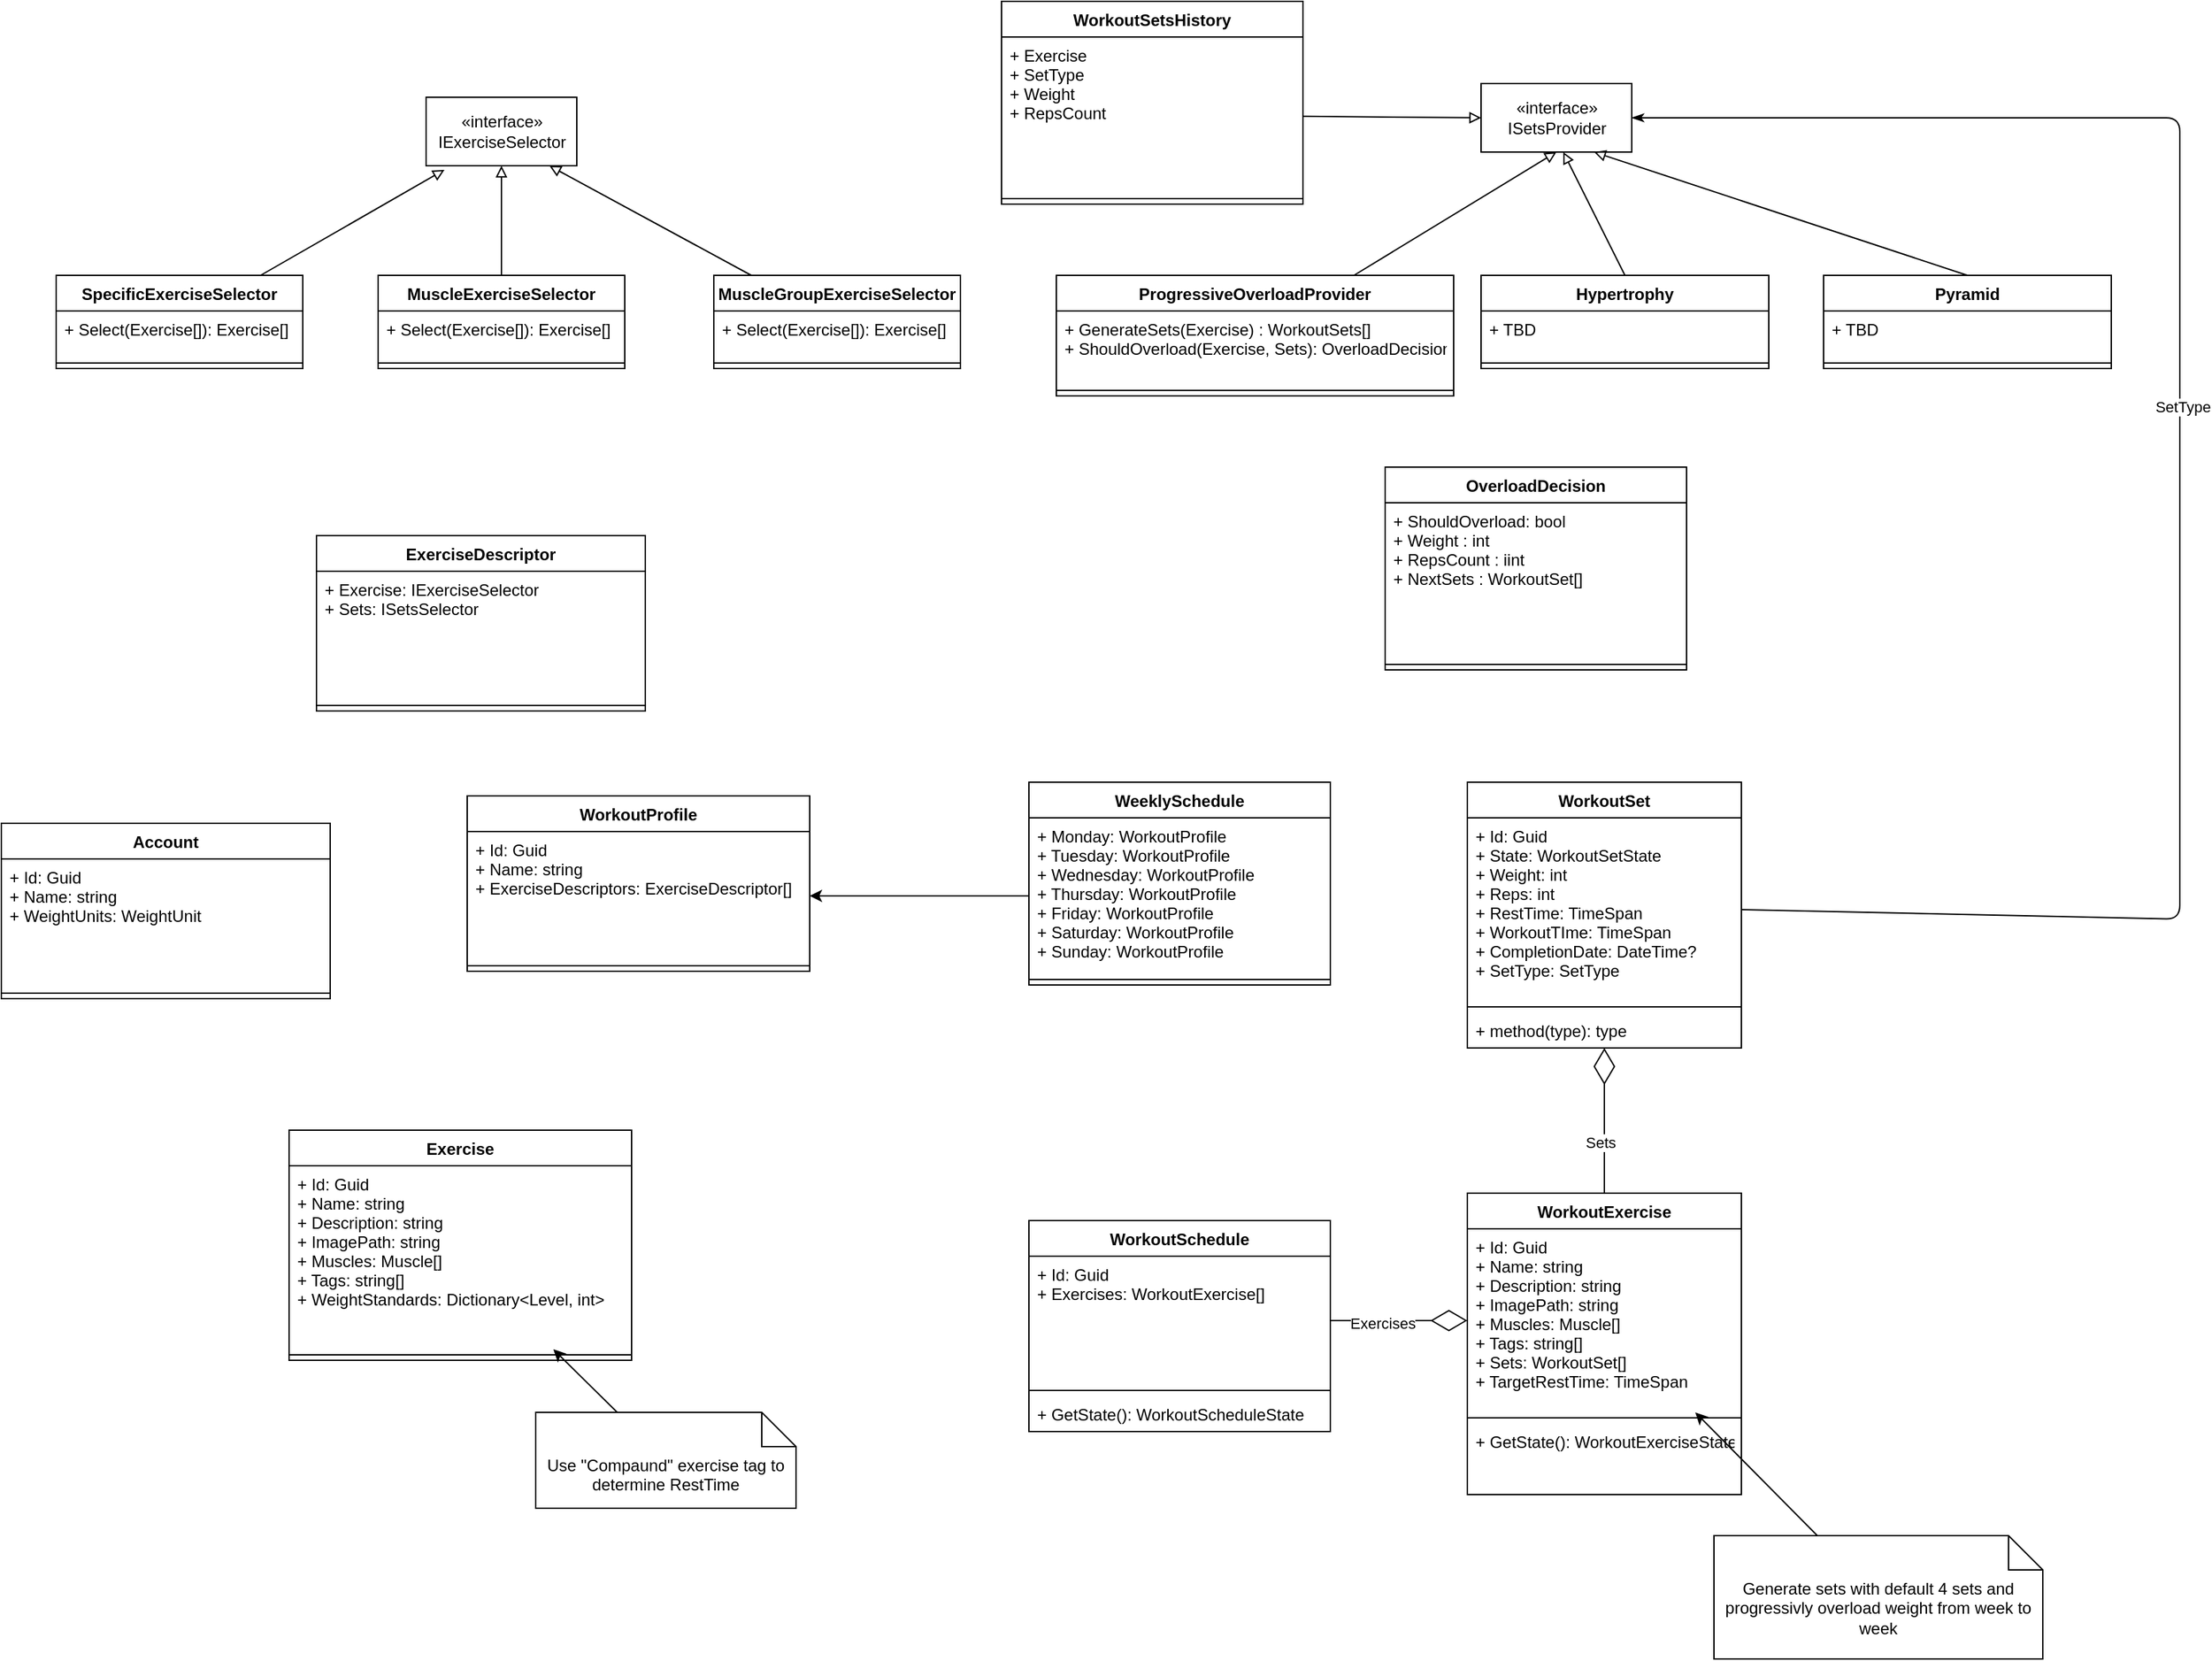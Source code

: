 <mxfile>
    <diagram id="k84S1GfAWIZYoQj2hdmz" name="Page-1">
        <mxGraphModel dx="948" dy="1639" grid="1" gridSize="10" guides="1" tooltips="1" connect="1" arrows="1" fold="1" page="1" pageScale="1" pageWidth="850" pageHeight="1100" math="0" shadow="0">
            <root>
                <mxCell id="0"/>
                <mxCell id="1" parent="0"/>
                <mxCell id="2" value="WorkoutSchedule" style="swimlane;fontStyle=1;align=center;verticalAlign=top;childLayout=stackLayout;horizontal=1;startSize=26;horizontalStack=0;resizeParent=1;resizeParentMax=0;resizeLast=0;collapsible=1;marginBottom=0;" vertex="1" parent="1">
                    <mxGeometry x="920" y="540" width="220" height="154" as="geometry"/>
                </mxCell>
                <mxCell id="3" value="+ Id: Guid&#10;+ Exercises: WorkoutExercise[]" style="text;strokeColor=none;fillColor=none;align=left;verticalAlign=top;spacingLeft=4;spacingRight=4;overflow=hidden;rotatable=0;points=[[0,0.5],[1,0.5]];portConstraint=eastwest;" vertex="1" parent="2">
                    <mxGeometry y="26" width="220" height="94" as="geometry"/>
                </mxCell>
                <mxCell id="4" value="" style="line;strokeWidth=1;fillColor=none;align=left;verticalAlign=middle;spacingTop=-1;spacingLeft=3;spacingRight=3;rotatable=0;labelPosition=right;points=[];portConstraint=eastwest;" vertex="1" parent="2">
                    <mxGeometry y="120" width="220" height="8" as="geometry"/>
                </mxCell>
                <mxCell id="5" value="+ GetState(): WorkoutScheduleState" style="text;strokeColor=none;fillColor=none;align=left;verticalAlign=top;spacingLeft=4;spacingRight=4;overflow=hidden;rotatable=0;points=[[0,0.5],[1,0.5]];portConstraint=eastwest;" vertex="1" parent="2">
                    <mxGeometry y="128" width="220" height="26" as="geometry"/>
                </mxCell>
                <mxCell id="64" style="edgeStyle=none;html=1;entryX=1;entryY=0.5;entryDx=0;entryDy=0;endArrow=classicThin;endFill=1;exitX=1;exitY=0.5;exitDx=0;exitDy=0;" edge="1" parent="1" source="7" target="45">
                    <mxGeometry relative="1" as="geometry">
                        <Array as="points">
                            <mxPoint x="1760" y="320"/>
                            <mxPoint x="1760" y="-265"/>
                        </Array>
                    </mxGeometry>
                </mxCell>
                <mxCell id="65" value="SetType" style="edgeLabel;html=1;align=center;verticalAlign=middle;resizable=0;points=[];" vertex="1" connectable="0" parent="64">
                    <mxGeometry x="0.064" y="-2" relative="1" as="geometry">
                        <mxPoint as="offset"/>
                    </mxGeometry>
                </mxCell>
                <mxCell id="6" value="WorkoutSet" style="swimlane;fontStyle=1;align=center;verticalAlign=top;childLayout=stackLayout;horizontal=1;startSize=26;horizontalStack=0;resizeParent=1;resizeParentMax=0;resizeLast=0;collapsible=1;marginBottom=0;" vertex="1" parent="1">
                    <mxGeometry x="1240" y="220" width="200" height="194" as="geometry"/>
                </mxCell>
                <mxCell id="7" value="+ Id: Guid&#10;+ State: WorkoutSetState&#10;+ Weight: int&#10;+ Reps: int&#10;+ RestTime: TimeSpan&#10;+ WorkoutTIme: TimeSpan&#10;+ CompletionDate: DateTime?&#10;+ SetType: SetType" style="text;strokeColor=none;fillColor=none;align=left;verticalAlign=top;spacingLeft=4;spacingRight=4;overflow=hidden;rotatable=0;points=[[0,0.5],[1,0.5]];portConstraint=eastwest;" vertex="1" parent="6">
                    <mxGeometry y="26" width="200" height="134" as="geometry"/>
                </mxCell>
                <mxCell id="8" value="" style="line;strokeWidth=1;fillColor=none;align=left;verticalAlign=middle;spacingTop=-1;spacingLeft=3;spacingRight=3;rotatable=0;labelPosition=right;points=[];portConstraint=eastwest;" vertex="1" parent="6">
                    <mxGeometry y="160" width="200" height="8" as="geometry"/>
                </mxCell>
                <mxCell id="9" value="+ method(type): type" style="text;strokeColor=none;fillColor=none;align=left;verticalAlign=top;spacingLeft=4;spacingRight=4;overflow=hidden;rotatable=0;points=[[0,0.5],[1,0.5]];portConstraint=eastwest;" vertex="1" parent="6">
                    <mxGeometry y="168" width="200" height="26" as="geometry"/>
                </mxCell>
                <mxCell id="10" value="WorkoutExercise" style="swimlane;fontStyle=1;align=center;verticalAlign=top;childLayout=stackLayout;horizontal=1;startSize=26;horizontalStack=0;resizeParent=1;resizeParentMax=0;resizeLast=0;collapsible=1;marginBottom=0;" vertex="1" parent="1">
                    <mxGeometry x="1240" y="520" width="200" height="220" as="geometry">
                        <mxRectangle x="1240" y="520" width="100" height="26" as="alternateBounds"/>
                    </mxGeometry>
                </mxCell>
                <mxCell id="11" value="+ Id: Guid&#10;+ Name: string&#10;+ Description: string&#10;+ ImagePath: string&#10;+ Muscles: Muscle[]&#10;+ Tags: string[]&#10;+ Sets: WorkoutSet[]&#10;+ TargetRestTime: TimeSpan " style="text;strokeColor=none;fillColor=none;align=left;verticalAlign=top;spacingLeft=4;spacingRight=4;overflow=hidden;rotatable=0;points=[[0,0.5],[1,0.5]];portConstraint=eastwest;" vertex="1" parent="10">
                    <mxGeometry y="26" width="200" height="134" as="geometry"/>
                </mxCell>
                <mxCell id="12" value="" style="line;strokeWidth=1;fillColor=none;align=left;verticalAlign=middle;spacingTop=-1;spacingLeft=3;spacingRight=3;rotatable=0;labelPosition=right;points=[];portConstraint=eastwest;" vertex="1" parent="10">
                    <mxGeometry y="160" width="200" height="8" as="geometry"/>
                </mxCell>
                <mxCell id="13" value="+ GetState(): WorkoutExerciseState" style="text;strokeColor=none;fillColor=none;align=left;verticalAlign=top;spacingLeft=4;spacingRight=4;overflow=hidden;rotatable=0;points=[[0,0.5],[1,0.5]];portConstraint=eastwest;" vertex="1" parent="10">
                    <mxGeometry y="168" width="200" height="52" as="geometry"/>
                </mxCell>
                <mxCell id="15" value="" style="endArrow=diamondThin;endFill=0;endSize=24;html=1;exitX=1;exitY=0.5;exitDx=0;exitDy=0;entryX=0;entryY=0.5;entryDx=0;entryDy=0;" edge="1" parent="1" source="3" target="11">
                    <mxGeometry width="160" relative="1" as="geometry">
                        <mxPoint x="1200" y="570" as="sourcePoint"/>
                        <mxPoint x="1360" y="570" as="targetPoint"/>
                    </mxGeometry>
                </mxCell>
                <mxCell id="67" value="Exercises" style="edgeLabel;html=1;align=center;verticalAlign=middle;resizable=0;points=[];" vertex="1" connectable="0" parent="15">
                    <mxGeometry x="-0.238" y="-2" relative="1" as="geometry">
                        <mxPoint as="offset"/>
                    </mxGeometry>
                </mxCell>
                <mxCell id="16" value="" style="endArrow=diamondThin;endFill=0;endSize=24;html=1;exitX=0.5;exitY=0;exitDx=0;exitDy=0;" edge="1" parent="1" source="10" target="9">
                    <mxGeometry width="160" relative="1" as="geometry">
                        <mxPoint x="1520" y="540" as="sourcePoint"/>
                        <mxPoint x="1620" y="540" as="targetPoint"/>
                    </mxGeometry>
                </mxCell>
                <mxCell id="66" value="Sets" style="edgeLabel;html=1;align=center;verticalAlign=middle;resizable=0;points=[];" vertex="1" connectable="0" parent="16">
                    <mxGeometry x="-0.29" y="3" relative="1" as="geometry">
                        <mxPoint as="offset"/>
                    </mxGeometry>
                </mxCell>
                <mxCell id="17" value="WeeklySchedule" style="swimlane;fontStyle=1;align=center;verticalAlign=top;childLayout=stackLayout;horizontal=1;startSize=26;horizontalStack=0;resizeParent=1;resizeParentMax=0;resizeLast=0;collapsible=1;marginBottom=0;" vertex="1" parent="1">
                    <mxGeometry x="920" y="220" width="220" height="148" as="geometry"/>
                </mxCell>
                <mxCell id="18" value="+ Monday: WorkoutProfile&#10;+ Tuesday: WorkoutProfile&#10;+ Wednesday: WorkoutProfile&#10;+ Thursday: WorkoutProfile&#10;+ Friday: WorkoutProfile&#10;+ Saturday: WorkoutProfile&#10;+ Sunday: WorkoutProfile" style="text;strokeColor=none;fillColor=none;align=left;verticalAlign=top;spacingLeft=4;spacingRight=4;overflow=hidden;rotatable=0;points=[[0,0.5],[1,0.5]];portConstraint=eastwest;" vertex="1" parent="17">
                    <mxGeometry y="26" width="220" height="114" as="geometry"/>
                </mxCell>
                <mxCell id="19" value="" style="line;strokeWidth=1;fillColor=none;align=left;verticalAlign=middle;spacingTop=-1;spacingLeft=3;spacingRight=3;rotatable=0;labelPosition=right;points=[];portConstraint=eastwest;" vertex="1" parent="17">
                    <mxGeometry y="140" width="220" height="8" as="geometry"/>
                </mxCell>
                <mxCell id="22" value="WorkoutProfile" style="swimlane;fontStyle=1;align=center;verticalAlign=top;childLayout=stackLayout;horizontal=1;startSize=26;horizontalStack=0;resizeParent=1;resizeParentMax=0;resizeLast=0;collapsible=1;marginBottom=0;" vertex="1" parent="1">
                    <mxGeometry x="510" y="230" width="250" height="128" as="geometry">
                        <mxRectangle x="520" y="220" width="120" height="26" as="alternateBounds"/>
                    </mxGeometry>
                </mxCell>
                <mxCell id="23" value="+ Id: Guid&#10;+ Name: string&#10;+ ExerciseDescriptors: ExerciseDescriptor[]" style="text;strokeColor=none;fillColor=none;align=left;verticalAlign=top;spacingLeft=4;spacingRight=4;overflow=hidden;rotatable=0;points=[[0,0.5],[1,0.5]];portConstraint=eastwest;" vertex="1" parent="22">
                    <mxGeometry y="26" width="250" height="94" as="geometry"/>
                </mxCell>
                <mxCell id="24" value="" style="line;strokeWidth=1;fillColor=none;align=left;verticalAlign=middle;spacingTop=-1;spacingLeft=3;spacingRight=3;rotatable=0;labelPosition=right;points=[];portConstraint=eastwest;" vertex="1" parent="22">
                    <mxGeometry y="120" width="250" height="8" as="geometry"/>
                </mxCell>
                <mxCell id="26" style="edgeStyle=none;html=1;" edge="1" parent="1" source="18" target="23">
                    <mxGeometry relative="1" as="geometry"/>
                </mxCell>
                <mxCell id="27" value="Exercise" style="swimlane;fontStyle=1;align=center;verticalAlign=top;childLayout=stackLayout;horizontal=1;startSize=26;horizontalStack=0;resizeParent=1;resizeParentMax=0;resizeLast=0;collapsible=1;marginBottom=0;" vertex="1" parent="1">
                    <mxGeometry x="380" y="474" width="250" height="168" as="geometry">
                        <mxRectangle x="1240" y="520" width="100" height="26" as="alternateBounds"/>
                    </mxGeometry>
                </mxCell>
                <mxCell id="28" value="+ Id: Guid&#10;+ Name: string&#10;+ Description: string&#10;+ ImagePath: string&#10;+ Muscles: Muscle[]&#10;+ Tags: string[]&#10;+ WeightStandards: Dictionary&lt;Level, int&gt;" style="text;strokeColor=none;fillColor=none;align=left;verticalAlign=top;spacingLeft=4;spacingRight=4;overflow=hidden;rotatable=0;points=[[0,0.5],[1,0.5]];portConstraint=eastwest;" vertex="1" parent="27">
                    <mxGeometry y="26" width="250" height="134" as="geometry"/>
                </mxCell>
                <mxCell id="29" value="" style="line;strokeWidth=1;fillColor=none;align=left;verticalAlign=middle;spacingTop=-1;spacingLeft=3;spacingRight=3;rotatable=0;labelPosition=right;points=[];portConstraint=eastwest;" vertex="1" parent="27">
                    <mxGeometry y="160" width="250" height="8" as="geometry"/>
                </mxCell>
                <mxCell id="32" style="edgeStyle=none;html=1;" edge="1" parent="1" source="31" target="28">
                    <mxGeometry relative="1" as="geometry"/>
                </mxCell>
                <mxCell id="31" value="Use &quot;Compaund&quot; exercise tag to determine RestTime" style="shape=note2;boundedLbl=1;whiteSpace=wrap;html=1;size=25;verticalAlign=top;align=center;" vertex="1" parent="1">
                    <mxGeometry x="560" y="680" width="190" height="70" as="geometry"/>
                </mxCell>
                <mxCell id="33" value="Account" style="swimlane;fontStyle=1;align=center;verticalAlign=top;childLayout=stackLayout;horizontal=1;startSize=26;horizontalStack=0;resizeParent=1;resizeParentMax=0;resizeLast=0;collapsible=1;marginBottom=0;" vertex="1" parent="1">
                    <mxGeometry x="170" y="250" width="240" height="128" as="geometry">
                        <mxRectangle x="520" y="220" width="120" height="26" as="alternateBounds"/>
                    </mxGeometry>
                </mxCell>
                <mxCell id="34" value="+ Id: Guid&#10;+ Name: string&#10;+ WeightUnits: WeightUnit" style="text;strokeColor=none;fillColor=none;align=left;verticalAlign=top;spacingLeft=4;spacingRight=4;overflow=hidden;rotatable=0;points=[[0,0.5],[1,0.5]];portConstraint=eastwest;" vertex="1" parent="33">
                    <mxGeometry y="26" width="240" height="94" as="geometry"/>
                </mxCell>
                <mxCell id="35" value="" style="line;strokeWidth=1;fillColor=none;align=left;verticalAlign=middle;spacingTop=-1;spacingLeft=3;spacingRight=3;rotatable=0;labelPosition=right;points=[];portConstraint=eastwest;" vertex="1" parent="33">
                    <mxGeometry y="120" width="240" height="8" as="geometry"/>
                </mxCell>
                <mxCell id="37" style="edgeStyle=none;html=1;" edge="1" parent="1" source="36" target="11">
                    <mxGeometry relative="1" as="geometry"/>
                </mxCell>
                <mxCell id="36" value="Generate sets with default 4 sets and progressivly overload weight from week to week" style="shape=note2;boundedLbl=1;whiteSpace=wrap;html=1;size=25;verticalAlign=top;align=center;" vertex="1" parent="1">
                    <mxGeometry x="1420" y="770" width="240" height="90" as="geometry"/>
                </mxCell>
                <mxCell id="38" value="ExerciseDescriptor" style="swimlane;fontStyle=1;align=center;verticalAlign=top;childLayout=stackLayout;horizontal=1;startSize=26;horizontalStack=0;resizeParent=1;resizeParentMax=0;resizeLast=0;collapsible=1;marginBottom=0;" vertex="1" parent="1">
                    <mxGeometry x="400" y="40" width="240" height="128" as="geometry">
                        <mxRectangle x="520" y="220" width="120" height="26" as="alternateBounds"/>
                    </mxGeometry>
                </mxCell>
                <mxCell id="39" value="+ Exercise: IExerciseSelector&#10;+ Sets: ISetsSelector" style="text;strokeColor=none;fillColor=none;align=left;verticalAlign=top;spacingLeft=4;spacingRight=4;overflow=hidden;rotatable=0;points=[[0,0.5],[1,0.5]];portConstraint=eastwest;" vertex="1" parent="38">
                    <mxGeometry y="26" width="240" height="94" as="geometry"/>
                </mxCell>
                <mxCell id="40" value="" style="line;strokeWidth=1;fillColor=none;align=left;verticalAlign=middle;spacingTop=-1;spacingLeft=3;spacingRight=3;rotatable=0;labelPosition=right;points=[];portConstraint=eastwest;" vertex="1" parent="38">
                    <mxGeometry y="120" width="240" height="8" as="geometry"/>
                </mxCell>
                <mxCell id="44" value="«interface»&lt;br&gt;&lt;span style=&quot;text-align: left&quot;&gt;IExerciseSelector&lt;/span&gt;" style="html=1;" vertex="1" parent="1">
                    <mxGeometry x="480" y="-280" width="110" height="50" as="geometry"/>
                </mxCell>
                <mxCell id="45" value="«interface»&lt;br&gt;&lt;span style=&quot;text-align: left&quot;&gt;ISets&lt;/span&gt;Provider" style="html=1;" vertex="1" parent="1">
                    <mxGeometry x="1250" y="-290" width="110" height="50" as="geometry"/>
                </mxCell>
                <mxCell id="56" style="edgeStyle=none;html=1;entryX=0.122;entryY=1.059;entryDx=0;entryDy=0;endArrow=block;endFill=0;entryPerimeter=0;" edge="1" parent="1" source="46" target="44">
                    <mxGeometry relative="1" as="geometry"/>
                </mxCell>
                <mxCell id="46" value="SpecificExerciseSelector" style="swimlane;fontStyle=1;align=center;verticalAlign=top;childLayout=stackLayout;horizontal=1;startSize=26;horizontalStack=0;resizeParent=1;resizeParentMax=0;resizeLast=0;collapsible=1;marginBottom=0;" vertex="1" parent="1">
                    <mxGeometry x="210" y="-150" width="180" height="68" as="geometry">
                        <mxRectangle x="520" y="220" width="120" height="26" as="alternateBounds"/>
                    </mxGeometry>
                </mxCell>
                <mxCell id="47" value="+ Select(Exercise[]): Exercise[]" style="text;strokeColor=none;fillColor=none;align=left;verticalAlign=top;spacingLeft=4;spacingRight=4;overflow=hidden;rotatable=0;points=[[0,0.5],[1,0.5]];portConstraint=eastwest;" vertex="1" parent="46">
                    <mxGeometry y="26" width="180" height="34" as="geometry"/>
                </mxCell>
                <mxCell id="48" value="" style="line;strokeWidth=1;fillColor=none;align=left;verticalAlign=middle;spacingTop=-1;spacingLeft=3;spacingRight=3;rotatable=0;labelPosition=right;points=[];portConstraint=eastwest;" vertex="1" parent="46">
                    <mxGeometry y="60" width="180" height="8" as="geometry"/>
                </mxCell>
                <mxCell id="55" style="edgeStyle=none;html=1;entryX=0.5;entryY=1;entryDx=0;entryDy=0;endArrow=block;endFill=0;" edge="1" parent="1" source="49" target="44">
                    <mxGeometry relative="1" as="geometry"/>
                </mxCell>
                <mxCell id="49" value="MuscleExerciseSelector" style="swimlane;fontStyle=1;align=center;verticalAlign=top;childLayout=stackLayout;horizontal=1;startSize=26;horizontalStack=0;resizeParent=1;resizeParentMax=0;resizeLast=0;collapsible=1;marginBottom=0;" vertex="1" parent="1">
                    <mxGeometry x="445" y="-150" width="180" height="68" as="geometry">
                        <mxRectangle x="520" y="220" width="120" height="26" as="alternateBounds"/>
                    </mxGeometry>
                </mxCell>
                <mxCell id="50" value="+ Select(Exercise[]): Exercise[]" style="text;strokeColor=none;fillColor=none;align=left;verticalAlign=top;spacingLeft=4;spacingRight=4;overflow=hidden;rotatable=0;points=[[0,0.5],[1,0.5]];portConstraint=eastwest;" vertex="1" parent="49">
                    <mxGeometry y="26" width="180" height="34" as="geometry"/>
                </mxCell>
                <mxCell id="51" value="" style="line;strokeWidth=1;fillColor=none;align=left;verticalAlign=middle;spacingTop=-1;spacingLeft=3;spacingRight=3;rotatable=0;labelPosition=right;points=[];portConstraint=eastwest;" vertex="1" parent="49">
                    <mxGeometry y="60" width="180" height="8" as="geometry"/>
                </mxCell>
                <mxCell id="57" style="edgeStyle=none;html=1;endArrow=block;endFill=0;" edge="1" parent="1" source="52">
                    <mxGeometry relative="1" as="geometry">
                        <mxPoint x="570" y="-230" as="targetPoint"/>
                    </mxGeometry>
                </mxCell>
                <mxCell id="52" value="MuscleGroupExerciseSelector" style="swimlane;fontStyle=1;align=center;verticalAlign=top;childLayout=stackLayout;horizontal=1;startSize=26;horizontalStack=0;resizeParent=1;resizeParentMax=0;resizeLast=0;collapsible=1;marginBottom=0;" vertex="1" parent="1">
                    <mxGeometry x="690" y="-150" width="180" height="68" as="geometry">
                        <mxRectangle x="520" y="220" width="120" height="26" as="alternateBounds"/>
                    </mxGeometry>
                </mxCell>
                <mxCell id="53" value="+ Select(Exercise[]): Exercise[]" style="text;strokeColor=none;fillColor=none;align=left;verticalAlign=top;spacingLeft=4;spacingRight=4;overflow=hidden;rotatable=0;points=[[0,0.5],[1,0.5]];portConstraint=eastwest;" vertex="1" parent="52">
                    <mxGeometry y="26" width="180" height="34" as="geometry"/>
                </mxCell>
                <mxCell id="54" value="" style="line;strokeWidth=1;fillColor=none;align=left;verticalAlign=middle;spacingTop=-1;spacingLeft=3;spacingRight=3;rotatable=0;labelPosition=right;points=[];portConstraint=eastwest;" vertex="1" parent="52">
                    <mxGeometry y="60" width="180" height="8" as="geometry"/>
                </mxCell>
                <mxCell id="62" style="edgeStyle=none;html=1;entryX=0.5;entryY=1;entryDx=0;entryDy=0;endArrow=block;endFill=0;" edge="1" parent="1" source="59" target="45">
                    <mxGeometry relative="1" as="geometry"/>
                </mxCell>
                <mxCell id="59" value="ProgressiveOverloadProvider" style="swimlane;fontStyle=1;align=center;verticalAlign=top;childLayout=stackLayout;horizontal=1;startSize=26;horizontalStack=0;resizeParent=1;resizeParentMax=0;resizeLast=0;collapsible=1;marginBottom=0;" vertex="1" parent="1">
                    <mxGeometry x="940" y="-150" width="290" height="88" as="geometry">
                        <mxRectangle x="520" y="220" width="120" height="26" as="alternateBounds"/>
                    </mxGeometry>
                </mxCell>
                <mxCell id="60" value="+ GenerateSets(Exercise) : WorkoutSets[]&#10;+ ShouldOverload(Exercise, Sets): OverloadDecision" style="text;strokeColor=none;fillColor=none;align=left;verticalAlign=top;spacingLeft=4;spacingRight=4;overflow=hidden;rotatable=0;points=[[0,0.5],[1,0.5]];portConstraint=eastwest;" vertex="1" parent="59">
                    <mxGeometry y="26" width="290" height="54" as="geometry"/>
                </mxCell>
                <mxCell id="61" value="" style="line;strokeWidth=1;fillColor=none;align=left;verticalAlign=middle;spacingTop=-1;spacingLeft=3;spacingRight=3;rotatable=0;labelPosition=right;points=[];portConstraint=eastwest;" vertex="1" parent="59">
                    <mxGeometry y="80" width="290" height="8" as="geometry"/>
                </mxCell>
                <mxCell id="71" style="edgeStyle=none;html=1;exitX=0.5;exitY=0;exitDx=0;exitDy=0;endArrow=block;endFill=0;" edge="1" parent="1" source="68">
                    <mxGeometry relative="1" as="geometry">
                        <mxPoint x="1310" y="-240" as="targetPoint"/>
                    </mxGeometry>
                </mxCell>
                <mxCell id="68" value="Hypertrophy" style="swimlane;fontStyle=1;align=center;verticalAlign=top;childLayout=stackLayout;horizontal=1;startSize=26;horizontalStack=0;resizeParent=1;resizeParentMax=0;resizeLast=0;collapsible=1;marginBottom=0;" vertex="1" parent="1">
                    <mxGeometry x="1250" y="-150" width="210" height="68" as="geometry">
                        <mxRectangle x="520" y="220" width="120" height="26" as="alternateBounds"/>
                    </mxGeometry>
                </mxCell>
                <mxCell id="69" value="+ TBD" style="text;strokeColor=none;fillColor=none;align=left;verticalAlign=top;spacingLeft=4;spacingRight=4;overflow=hidden;rotatable=0;points=[[0,0.5],[1,0.5]];portConstraint=eastwest;" vertex="1" parent="68">
                    <mxGeometry y="26" width="210" height="34" as="geometry"/>
                </mxCell>
                <mxCell id="70" value="" style="line;strokeWidth=1;fillColor=none;align=left;verticalAlign=middle;spacingTop=-1;spacingLeft=3;spacingRight=3;rotatable=0;labelPosition=right;points=[];portConstraint=eastwest;" vertex="1" parent="68">
                    <mxGeometry y="60" width="210" height="8" as="geometry"/>
                </mxCell>
                <mxCell id="75" style="edgeStyle=none;html=1;exitX=0.5;exitY=0;exitDx=0;exitDy=0;entryX=0.75;entryY=1;entryDx=0;entryDy=0;endArrow=block;endFill=0;" edge="1" parent="1" source="72" target="45">
                    <mxGeometry relative="1" as="geometry"/>
                </mxCell>
                <mxCell id="72" value="Pyramid" style="swimlane;fontStyle=1;align=center;verticalAlign=top;childLayout=stackLayout;horizontal=1;startSize=26;horizontalStack=0;resizeParent=1;resizeParentMax=0;resizeLast=0;collapsible=1;marginBottom=0;" vertex="1" parent="1">
                    <mxGeometry x="1500" y="-150" width="210" height="68" as="geometry">
                        <mxRectangle x="520" y="220" width="120" height="26" as="alternateBounds"/>
                    </mxGeometry>
                </mxCell>
                <mxCell id="73" value="+ TBD" style="text;strokeColor=none;fillColor=none;align=left;verticalAlign=top;spacingLeft=4;spacingRight=4;overflow=hidden;rotatable=0;points=[[0,0.5],[1,0.5]];portConstraint=eastwest;" vertex="1" parent="72">
                    <mxGeometry y="26" width="210" height="34" as="geometry"/>
                </mxCell>
                <mxCell id="74" value="" style="line;strokeWidth=1;fillColor=none;align=left;verticalAlign=middle;spacingTop=-1;spacingLeft=3;spacingRight=3;rotatable=0;labelPosition=right;points=[];portConstraint=eastwest;" vertex="1" parent="72">
                    <mxGeometry y="60" width="210" height="8" as="geometry"/>
                </mxCell>
                <mxCell id="76" value="WorkoutSetsHistory" style="swimlane;fontStyle=1;align=center;verticalAlign=top;childLayout=stackLayout;horizontal=1;startSize=26;horizontalStack=0;resizeParent=1;resizeParentMax=0;resizeLast=0;collapsible=1;marginBottom=0;" vertex="1" parent="1">
                    <mxGeometry x="900" y="-350" width="220" height="148" as="geometry"/>
                </mxCell>
                <mxCell id="77" value="+ Exercise&#10;+ SetType&#10;+ Weight&#10;+ RepsCount" style="text;strokeColor=none;fillColor=none;align=left;verticalAlign=top;spacingLeft=4;spacingRight=4;overflow=hidden;rotatable=0;points=[[0,0.5],[1,0.5]];portConstraint=eastwest;" vertex="1" parent="76">
                    <mxGeometry y="26" width="220" height="114" as="geometry"/>
                </mxCell>
                <mxCell id="78" value="" style="line;strokeWidth=1;fillColor=none;align=left;verticalAlign=middle;spacingTop=-1;spacingLeft=3;spacingRight=3;rotatable=0;labelPosition=right;points=[];portConstraint=eastwest;" vertex="1" parent="76">
                    <mxGeometry y="140" width="220" height="8" as="geometry"/>
                </mxCell>
                <mxCell id="79" style="edgeStyle=none;html=1;entryX=0;entryY=0.5;entryDx=0;entryDy=0;endArrow=block;endFill=0;" edge="1" parent="1" source="77" target="45">
                    <mxGeometry relative="1" as="geometry"/>
                </mxCell>
                <mxCell id="80" value="OverloadDecision" style="swimlane;fontStyle=1;align=center;verticalAlign=top;childLayout=stackLayout;horizontal=1;startSize=26;horizontalStack=0;resizeParent=1;resizeParentMax=0;resizeLast=0;collapsible=1;marginBottom=0;" vertex="1" parent="1">
                    <mxGeometry x="1180" y="-10" width="220" height="148" as="geometry"/>
                </mxCell>
                <mxCell id="81" value="+ ShouldOverload: bool&#10;+ Weight : int&#10;+ RepsCount : iint&#10;+ NextSets : WorkoutSet[]" style="text;strokeColor=none;fillColor=none;align=left;verticalAlign=top;spacingLeft=4;spacingRight=4;overflow=hidden;rotatable=0;points=[[0,0.5],[1,0.5]];portConstraint=eastwest;" vertex="1" parent="80">
                    <mxGeometry y="26" width="220" height="114" as="geometry"/>
                </mxCell>
                <mxCell id="82" value="" style="line;strokeWidth=1;fillColor=none;align=left;verticalAlign=middle;spacingTop=-1;spacingLeft=3;spacingRight=3;rotatable=0;labelPosition=right;points=[];portConstraint=eastwest;" vertex="1" parent="80">
                    <mxGeometry y="140" width="220" height="8" as="geometry"/>
                </mxCell>
            </root>
        </mxGraphModel>
    </diagram>
</mxfile>